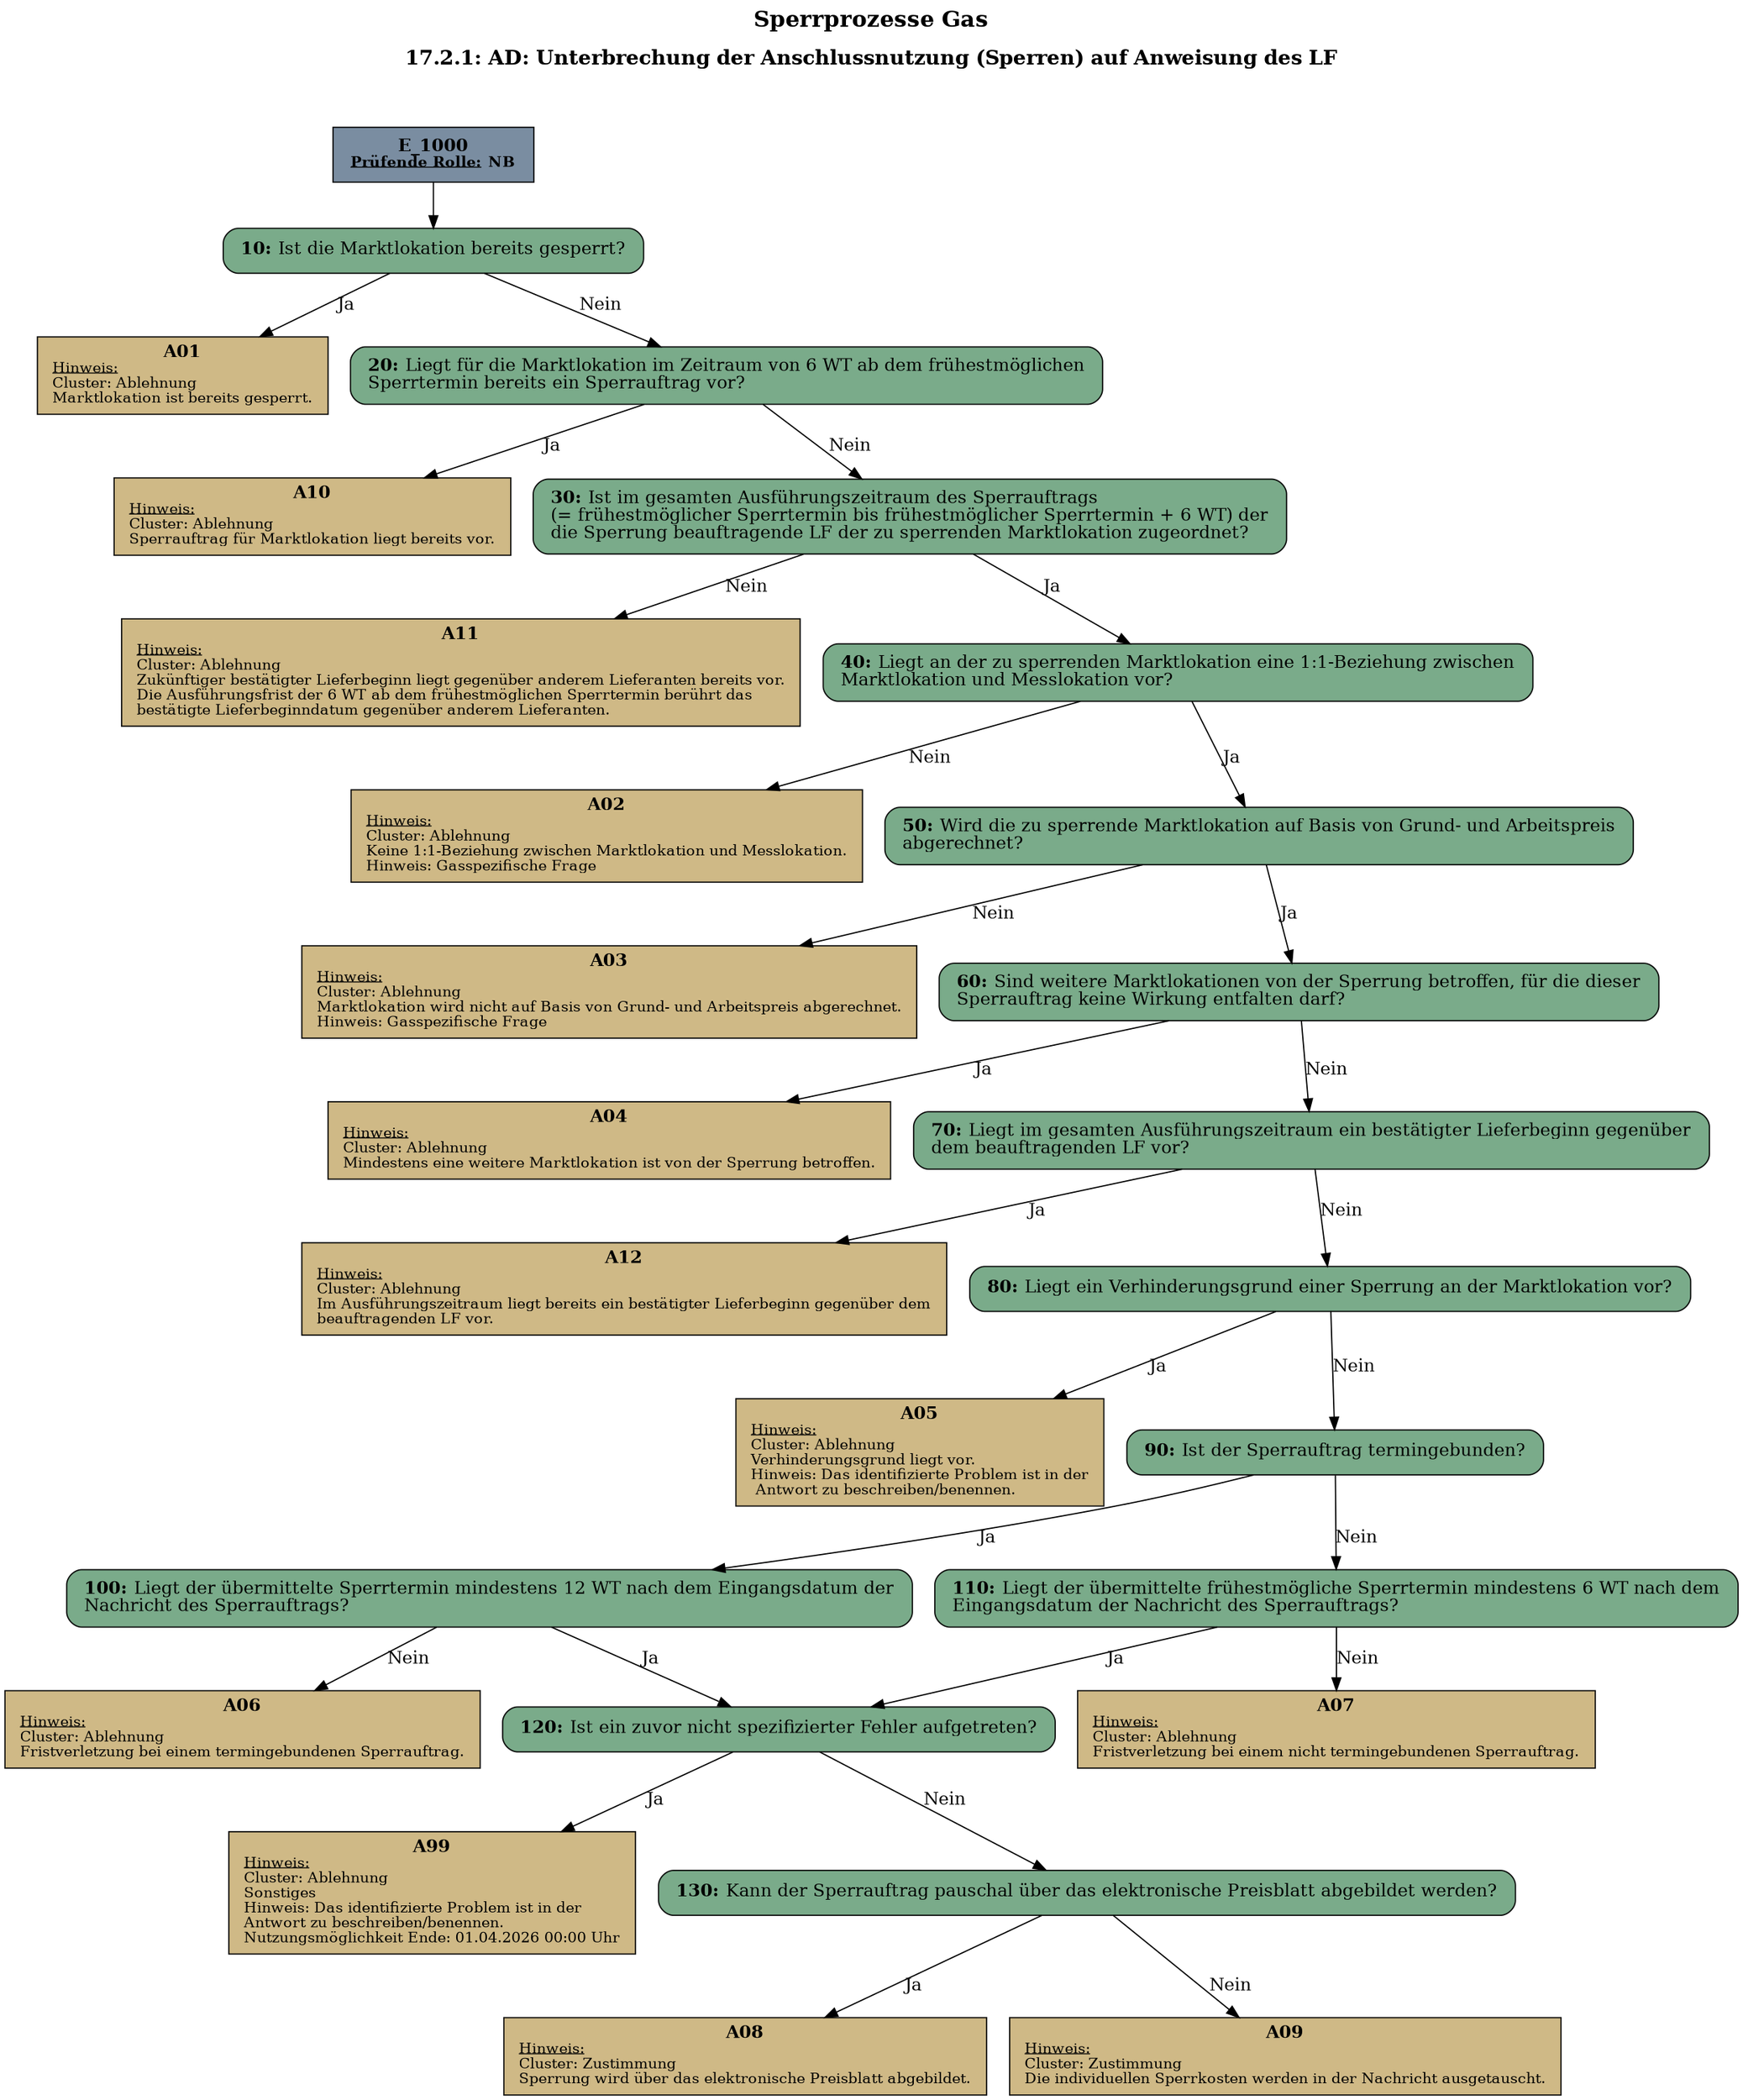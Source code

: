 digraph D {
    labelloc="t";
    label=<<B><FONT POINT-SIZE="18">Sperrprozesse Gas</FONT></B><BR/><BR/><B><FONT POINT-SIZE="16">17.2.1: AD: Unterbrechung der Anschlussnutzung (Sperren) auf Anweisung des LF</FONT></B><BR/><BR/><BR/><BR/>>;
    ratio="compress";
    concentrate=true;
    pack=true;
    rankdir=TB;
    packmode="array";
    size="20,20";
    "Start" [margin="0.2,0.12", shape=box, style=filled, fillcolor="#7a8da1", label=<<B>E_1000</B><BR align="center"/><FONT point-size="12"><B><U>Prüfende Rolle:</U> NB</B></FONT><BR align="center"/>>];
    "10" [margin="0.2,0.12", shape=box, style="filled,rounded", fillcolor="#7aab8a", label=<<B>10: </B>Ist die Marktlokation bereits gesperrt?<BR align="left"/>>];
    "A01" [margin="0.17,0.08", shape=box, style=filled, fillcolor="#cfb986", label=<<B>A01</B><BR align="center"/><FONT point-size="12"><U>Hinweis:</U><BR align="left"/>Cluster: Ablehnung<BR align="left"/>Marktlokation ist bereits gesperrt.<BR align="left"/></FONT>>];
    "20" [margin="0.2,0.12", shape=box, style="filled,rounded", fillcolor="#7aab8a", label=<<B>20: </B>Liegt für die Marktlokation im Zeitraum von 6 WT ab dem frühestmöglichen<BR align="left"/>Sperrtermin bereits ein Sperrauftrag vor?<BR align="left"/>>];
    "A10" [margin="0.17,0.08", shape=box, style=filled, fillcolor="#cfb986", label=<<B>A10</B><BR align="center"/><FONT point-size="12"><U>Hinweis:</U><BR align="left"/>Cluster: Ablehnung<BR align="left"/>Sperrauftrag für Marktlokation liegt bereits vor.<BR align="left"/></FONT>>];
    "30" [margin="0.2,0.12", shape=box, style="filled,rounded", fillcolor="#7aab8a", label=<<B>30: </B>Ist im gesamten Ausführungszeitraum des Sperrauftrags<BR align="left"/>(= frühestmöglicher Sperrtermin bis frühestmöglicher Sperrtermin + 6 WT) der<BR align="left"/>die Sperrung beauftragende LF der zu sperrenden Marktlokation zugeordnet?<BR align="left"/>>];
    "A11" [margin="0.17,0.08", shape=box, style=filled, fillcolor="#cfb986", label=<<B>A11</B><BR align="center"/><FONT point-size="12"><U>Hinweis:</U><BR align="left"/>Cluster: Ablehnung<BR align="left"/>Zukünftiger bestätigter Lieferbeginn liegt gegenüber anderem Lieferanten bereits vor.<BR align="left"/>Die Ausführungsfrist der 6 WT ab dem frühestmöglichen Sperrtermin berührt das<BR align="left"/>bestätigte Lieferbeginndatum gegenüber anderem Lieferanten.<BR align="left"/></FONT>>];
    "40" [margin="0.2,0.12", shape=box, style="filled,rounded", fillcolor="#7aab8a", label=<<B>40: </B>Liegt an der zu sperrenden Marktlokation eine 1:1-Beziehung zwischen<BR align="left"/>Marktlokation und Messlokation vor?<BR align="left"/>>];
    "A02" [margin="0.17,0.08", shape=box, style=filled, fillcolor="#cfb986", label=<<B>A02</B><BR align="center"/><FONT point-size="12"><U>Hinweis:</U><BR align="left"/>Cluster: Ablehnung<BR align="left"/>Keine 1:1-Beziehung zwischen Marktlokation und Messlokation.<BR align="left"/>Hinweis: Gasspezifische Frage<BR align="left"/></FONT>>];
    "50" [margin="0.2,0.12", shape=box, style="filled,rounded", fillcolor="#7aab8a", label=<<B>50: </B>Wird die zu sperrende Marktlokation auf Basis von Grund- und Arbeitspreis<BR align="left"/>abgerechnet?<BR align="left"/>>];
    "A03" [margin="0.17,0.08", shape=box, style=filled, fillcolor="#cfb986", label=<<B>A03</B><BR align="center"/><FONT point-size="12"><U>Hinweis:</U><BR align="left"/>Cluster: Ablehnung<BR align="left"/>Marktlokation wird nicht auf Basis von Grund- und Arbeitspreis abgerechnet.<BR align="left"/>Hinweis: Gasspezifische Frage<BR align="left"/></FONT>>];
    "60" [margin="0.2,0.12", shape=box, style="filled,rounded", fillcolor="#7aab8a", label=<<B>60: </B>Sind weitere Marktlokationen von der Sperrung betroffen, für die dieser<BR align="left"/>Sperrauftrag keine Wirkung entfalten darf?<BR align="left"/>>];
    "A04" [margin="0.17,0.08", shape=box, style=filled, fillcolor="#cfb986", label=<<B>A04</B><BR align="center"/><FONT point-size="12"><U>Hinweis:</U><BR align="left"/>Cluster: Ablehnung<BR align="left"/>Mindestens eine weitere Marktlokation ist von der Sperrung betroffen.<BR align="left"/></FONT>>];
    "70" [margin="0.2,0.12", shape=box, style="filled,rounded", fillcolor="#7aab8a", label=<<B>70: </B>Liegt im gesamten Ausführungszeitraum ein bestätigter Lieferbeginn gegenüber<BR align="left"/>dem beauftragenden LF vor?<BR align="left"/>>];
    "A12" [margin="0.17,0.08", shape=box, style=filled, fillcolor="#cfb986", label=<<B>A12</B><BR align="center"/><FONT point-size="12"><U>Hinweis:</U><BR align="left"/>Cluster: Ablehnung<BR align="left"/>Im Ausführungszeitraum liegt bereits ein bestätigter Lieferbeginn gegenüber dem<BR align="left"/>beauftragenden LF vor.<BR align="left"/></FONT>>];
    "80" [margin="0.2,0.12", shape=box, style="filled,rounded", fillcolor="#7aab8a", label=<<B>80: </B>Liegt ein Verhinderungsgrund einer Sperrung an der Marktlokation vor?<BR align="left"/>>];
    "A05" [margin="0.17,0.08", shape=box, style=filled, fillcolor="#cfb986", label=<<B>A05</B><BR align="center"/><FONT point-size="12"><U>Hinweis:</U><BR align="left"/>Cluster: Ablehnung<BR align="left"/>Verhinderungsgrund liegt vor.<BR align="left"/>Hinweis: Das identifizierte Problem ist in der<BR align="left"/> Antwort zu beschreiben/benennen.<BR align="left"/></FONT>>];
    "90" [margin="0.2,0.12", shape=box, style="filled,rounded", fillcolor="#7aab8a", label=<<B>90: </B>Ist der Sperrauftrag termingebunden?<BR align="left"/>>];
    "100" [margin="0.2,0.12", shape=box, style="filled,rounded", fillcolor="#7aab8a", label=<<B>100: </B>Liegt der übermittelte Sperrtermin mindestens 12 WT nach dem Eingangsdatum der<BR align="left"/>Nachricht des Sperrauftrags?<BR align="left"/>>];
    "A06" [margin="0.17,0.08", shape=box, style=filled, fillcolor="#cfb986", label=<<B>A06</B><BR align="center"/><FONT point-size="12"><U>Hinweis:</U><BR align="left"/>Cluster: Ablehnung<BR align="left"/>Fristverletzung bei einem termingebundenen Sperrauftrag.<BR align="left"/></FONT>>];
    "110" [margin="0.2,0.12", shape=box, style="filled,rounded", fillcolor="#7aab8a", label=<<B>110: </B>Liegt der übermittelte frühestmögliche Sperrtermin mindestens 6 WT nach dem<BR align="left"/>Eingangsdatum der Nachricht des Sperrauftrags?<BR align="left"/>>];
    "A07" [margin="0.17,0.08", shape=box, style=filled, fillcolor="#cfb986", label=<<B>A07</B><BR align="center"/><FONT point-size="12"><U>Hinweis:</U><BR align="left"/>Cluster: Ablehnung<BR align="left"/>Fristverletzung bei einem nicht termingebundenen Sperrauftrag.<BR align="left"/></FONT>>];
    "120" [margin="0.2,0.12", shape=box, style="filled,rounded", fillcolor="#7aab8a", label=<<B>120: </B>Ist ein zuvor nicht spezifizierter Fehler aufgetreten?<BR align="left"/>>];
    "A99" [margin="0.17,0.08", shape=box, style=filled, fillcolor="#cfb986", label=<<B>A99</B><BR align="center"/><FONT point-size="12"><U>Hinweis:</U><BR align="left"/>Cluster: Ablehnung<BR align="left"/>Sonstiges<BR align="left"/>Hinweis: Das identifizierte Problem ist in der<BR align="left"/>Antwort zu beschreiben/benennen.<BR align="left"/>Nutzungsmöglichkeit Ende: 01.04.2026 00:00 Uhr<BR align="left"/></FONT>>];
    "130" [margin="0.2,0.12", shape=box, style="filled,rounded", fillcolor="#7aab8a", label=<<B>130: </B>Kann der Sperrauftrag pauschal über das elektronische Preisblatt abgebildet werden?<BR align="left"/>>];
    "A08" [margin="0.17,0.08", shape=box, style=filled, fillcolor="#cfb986", label=<<B>A08</B><BR align="center"/><FONT point-size="12"><U>Hinweis:</U><BR align="left"/>Cluster: Zustimmung<BR align="left"/>Sperrung wird über das elektronische Preisblatt abgebildet.<BR align="left"/></FONT>>];
    "A09" [margin="0.17,0.08", shape=box, style=filled, fillcolor="#cfb986", label=<<B>A09</B><BR align="center"/><FONT point-size="12"><U>Hinweis:</U><BR align="left"/>Cluster: Zustimmung<BR align="left"/>Die individuellen Sperrkosten werden in der Nachricht ausgetauscht.<BR align="left"/></FONT>>];

    "Start" -> "10";
    "10" -> "A01" [label="Ja"];
    "10" -> "20" [label="Nein"];
    "20" -> "A10" [label="Ja"];
    "20" -> "30" [label="Nein"];
    "30" -> "A11" [label="Nein"];
    "30" -> "40" [label="Ja"];
    "40" -> "A02" [label="Nein"];
    "40" -> "50" [label="Ja"];
    "50" -> "A03" [label="Nein"];
    "50" -> "60" [label="Ja"];
    "60" -> "A04" [label="Ja"];
    "60" -> "70" [label="Nein"];
    "70" -> "A12" [label="Ja"];
    "70" -> "80" [label="Nein"];
    "80" -> "A05" [label="Ja"];
    "80" -> "90" [label="Nein"];
    "90" -> "100" [label="Ja"];
    "90" -> "110" [label="Nein"];
    "100" -> "A06" [label="Nein"];
    "100" -> "120" [label="Ja"];
    "110" -> "A07" [label="Nein"];
    "110" -> "120" [label="Ja"];
    "120" -> "A99" [label="Ja"];
    "120" -> "130" [label="Nein"];
    "130" -> "A08" [label="Ja"];
    "130" -> "A09" [label="Nein"];

    bgcolor="transparent";
}